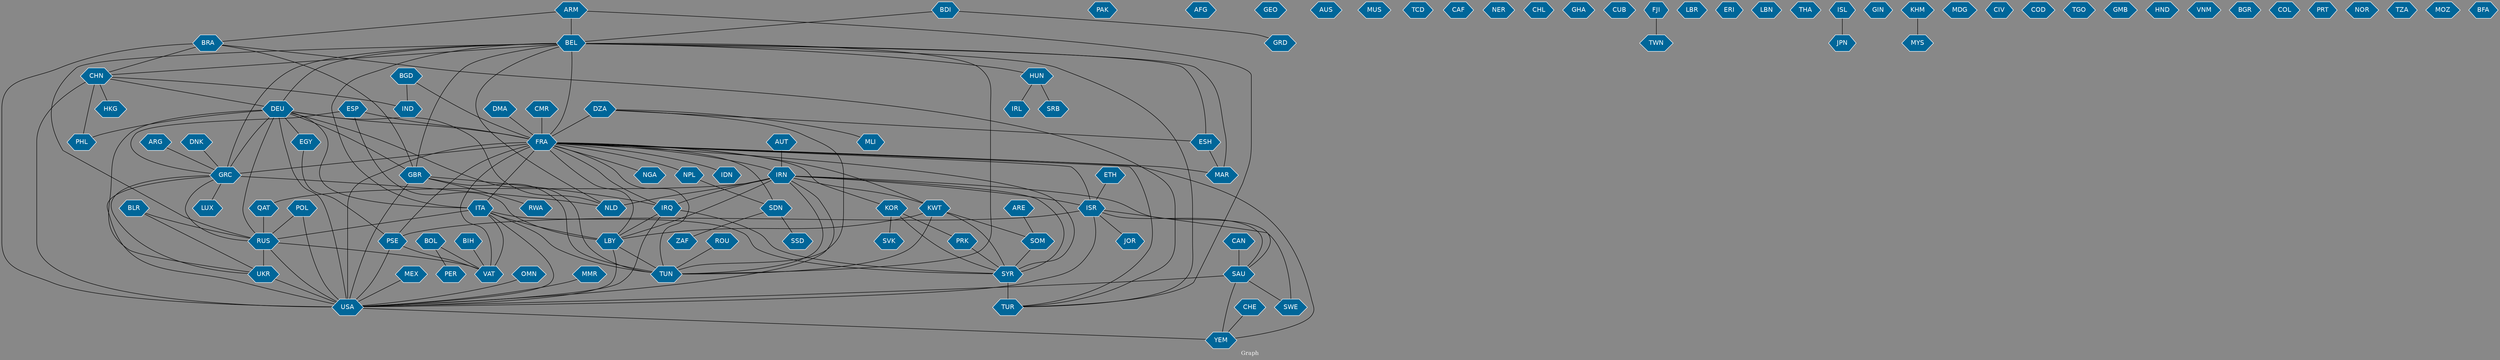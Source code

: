 // Countries together in item graph
graph {
	graph [bgcolor="#888888" fontcolor=white fontsize=12 label="Graph" outputorder=edgesfirst overlap=prism]
	node [color=white fillcolor="#006699" fontcolor=white fontname=Helvetica shape=hexagon style=filled]
	edge [arrowhead=open color=black fontcolor=white fontname=Courier fontsize=12]
		USA [label=USA]
		SYR [label=SYR]
		TUN [label=TUN]
		BEL [label=BEL]
		GRC [label=GRC]
		CHN [label=CHN]
		ISR [label=ISR]
		PSE [label=PSE]
		NGA [label=NGA]
		KWT [label=KWT]
		YEM [label=YEM]
		CHE [label=CHE]
		RUS [label=RUS]
		UKR [label=UKR]
		PAK [label=PAK]
		AFG [label=AFG]
		EGY [label=EGY]
		FRA [label=FRA]
		SSD [label=SSD]
		SDN [label=SDN]
		TUR [label=TUR]
		ARG [label=ARG]
		VAT [label=VAT]
		ITA [label=ITA]
		GEO [label=GEO]
		MEX [label=MEX]
		DNK [label=DNK]
		PHL [label=PHL]
		MAR [label=MAR]
		GBR [label=GBR]
		SOM [label=SOM]
		ROU [label=ROU]
		LBY [label=LBY]
		IRQ [label=IRQ]
		IDN [label=IDN]
		BRA [label=BRA]
		DEU [label=DEU]
		AUS [label=AUS]
		HUN [label=HUN]
		BLR [label=BLR]
		MUS [label=MUS]
		QAT [label=QAT]
		IRN [label=IRN]
		AUT [label=AUT]
		TCD [label=TCD]
		ZAF [label=ZAF]
		CAF [label=CAF]
		BDI [label=BDI]
		ESH [label=ESH]
		CAN [label=CAN]
		IND [label=IND]
		ETH [label=ETH]
		NER [label=NER]
		ESP [label=ESP]
		BOL [label=BOL]
		PER [label=PER]
		DZA [label=DZA]
		LUX [label=LUX]
		CHL [label=CHL]
		NLD [label=NLD]
		GHA [label=GHA]
		MLI [label=MLI]
		CUB [label=CUB]
		TWN [label=TWN]
		SAU [label=SAU]
		LBR [label=LBR]
		ERI [label=ERI]
		RWA [label=RWA]
		LBN [label=LBN]
		IRL [label=IRL]
		PRK [label=PRK]
		NPL [label=NPL]
		POL [label=POL]
		THA [label=THA]
		JPN [label=JPN]
		HKG [label=HKG]
		GIN [label=GIN]
		ISL [label=ISL]
		MYS [label=MYS]
		KHM [label=KHM]
		ARM [label=ARM]
		FJI [label=FJI]
		KOR [label=KOR]
		OMN [label=OMN]
		BGD [label=BGD]
		MDG [label=MDG]
		CIV [label=CIV]
		SRB [label=SRB]
		COD [label=COD]
		GRD [label=GRD]
		TGO [label=TGO]
		GMB [label=GMB]
		HND [label=HND]
		MMR [label=MMR]
		JOR [label=JOR]
		VNM [label=VNM]
		DMA [label=DMA]
		ARE [label=ARE]
		CMR [label=CMR]
		BGR [label=BGR]
		COL [label=COL]
		BIH [label=BIH]
		PRT [label=PRT]
		NOR [label=NOR]
		TZA [label=TZA]
		MOZ [label=MOZ]
		SVK [label=SVK]
		SWE [label=SWE]
		BFA [label=BFA]
			FRA -- IDN [weight=3]
			PRK -- SYR [weight=1]
			SYR -- TUR [weight=10]
			BEL -- TUN [weight=13]
			GRC -- USA [weight=2]
			FRA -- IRN [weight=1]
			FJI -- TWN [weight=1]
			SAU -- YEM [weight=5]
			BIH -- VAT [weight=3]
			SAU -- SWE [weight=1]
			CHE -- YEM [weight=5]
			GBR -- TUN [weight=4]
			KWT -- TUN [weight=2]
			LBY -- TUN [weight=14]
			ITA -- RUS [weight=1]
			ARM -- TUR [weight=2]
			FRA -- MAR [weight=5]
			KWT -- SYR [weight=2]
			DEU -- GBR [weight=2]
			BRA -- USA [weight=1]
			SOM -- SYR [weight=2]
			PSE -- VAT [weight=3]
			CHN -- DEU [weight=1]
			BEL -- MAR [weight=1]
			BDI -- GRD [weight=1]
			IRN -- ISR [weight=1]
			BEL -- FRA [weight=4]
			IRN -- LBY [weight=1]
			CMR -- FRA [weight=1]
			LBY -- USA [weight=7]
			FRA -- YEM [weight=4]
			SDN -- SSD [weight=8]
			DEU -- TUN [weight=2]
			USA -- YEM [weight=5]
			GRC -- NLD [weight=1]
			AUT -- IRN [weight=2]
			BDI -- BEL [weight=1]
			BRA -- TUR [weight=1]
			BEL -- DEU [weight=2]
			IRN -- SYR [weight=3]
			KOR -- PRK [weight=1]
			IRN -- TUN [weight=1]
			DEU -- RUS [weight=5]
			BEL -- HUN [weight=1]
			CHN -- USA [weight=6]
			DEU -- PHL [weight=1]
			GRC -- LUX [weight=1]
			EGY -- PSE [weight=2]
			IRN -- KWT [weight=1]
			BLR -- RUS [weight=1]
			BRA -- GBR [weight=2]
			DEU -- ITA [weight=1]
			GBR -- RWA [weight=1]
			CHN -- IND [weight=1]
			KWT -- LBY [weight=1]
			OMN -- USA [weight=1]
			IRN -- QAT [weight=1]
			KOR -- SVK [weight=1]
			KWT -- SOM [weight=2]
			DZA -- FRA [weight=10]
			ARM -- BEL [weight=4]
			BLR -- UKR [weight=1]
			DEU -- EGY [weight=3]
			UKR -- USA [weight=2]
			PSE -- USA [weight=1]
			HUN -- IRL [weight=1]
			BGD -- IND [weight=1]
			ISR -- USA [weight=4]
			GRC -- UKR [weight=3]
			BEL -- CHN [weight=3]
			IRN -- USA [weight=2]
			FRA -- GRC [weight=8]
			BOL -- VAT [weight=1]
			CAN -- SAU [weight=1]
			BEL -- GBR [weight=1]
			DZA -- MLI [weight=2]
			POL -- USA [weight=1]
			GBR -- IRQ [weight=1]
			ARE -- SOM [weight=1]
			FRA -- KOR [weight=1]
			ISR -- SWE [weight=1]
			IRQ -- SYR [weight=7]
			GRC -- RUS [weight=5]
			FRA -- USA [weight=23]
			DEU -- FRA [weight=6]
			ISR -- PSE [weight=28]
			FRA -- KWT [weight=2]
			IRN -- IRQ [weight=4]
			ISR -- SAU [weight=1]
			BGD -- FRA [weight=1]
			ESP -- FRA [weight=1]
			ITA -- SYR [weight=4]
			BEL -- ITA [weight=1]
			BEL -- ESH [weight=1]
			DEU -- GRC [weight=12]
			ARM -- BRA [weight=1]
			DZA -- ESH [weight=1]
			DEU -- NLD [weight=1]
			FRA -- SYR [weight=1]
			MEX -- USA [weight=1]
			NPL -- SDN [weight=1]
			CHN -- PHL [weight=1]
			ETH -- ISR [weight=1]
			RUS -- UKR [weight=7]
			ITA -- USA [weight=1]
			ESH -- MAR [weight=2]
			FRA -- PSE [weight=2]
			BOL -- PER [weight=1]
			IRN -- SAU [weight=1]
			DMA -- FRA [weight=1]
			DZA -- TUN [weight=1]
			POL -- RUS [weight=1]
			IRQ -- LBY [weight=1]
			FRA -- NPL [weight=1]
			SDN -- ZAF [weight=6]
			GBR -- USA [weight=1]
			DNK -- GRC [weight=1]
			ISL -- JPN [weight=1]
			ITA -- TUN [weight=1]
			ESP -- GRC [weight=3]
			DEU -- UKR [weight=1]
			ISR -- JOR [weight=1]
			ITA -- LBY [weight=1]
			HUN -- SRB [weight=2]
			IRQ -- USA [weight=5]
			IRN -- NLD [weight=1]
			FRA -- IRQ [weight=1]
			ESP -- LBY [weight=1]
			FRA -- VAT [weight=1]
			FRA -- TUR [weight=2]
			ROU -- TUN [weight=1]
			KOR -- SYR [weight=1]
			KHM -- MYS [weight=1]
			RUS -- VAT [weight=1]
			QAT -- RUS [weight=2]
			ITA -- VAT [weight=1]
			BEL -- TUR [weight=2]
			RUS -- USA [weight=12]
			DEU -- USA [weight=7]
			BEL -- RUS [weight=2]
			ARG -- GRC [weight=1]
			BEL -- GRC [weight=10]
			FRA -- ITA [weight=3]
			FRA -- NGA [weight=1]
			FRA -- ISR [weight=5]
			BRA -- CHN [weight=1]
			MMR -- USA [weight=1]
			BEL -- NLD [weight=1]
			FRA -- TUN [weight=2]
			FRA -- LBY [weight=1]
			FRA -- SDN [weight=1]
			CHN -- HKG [weight=1]
			SAU -- USA [weight=1]
}